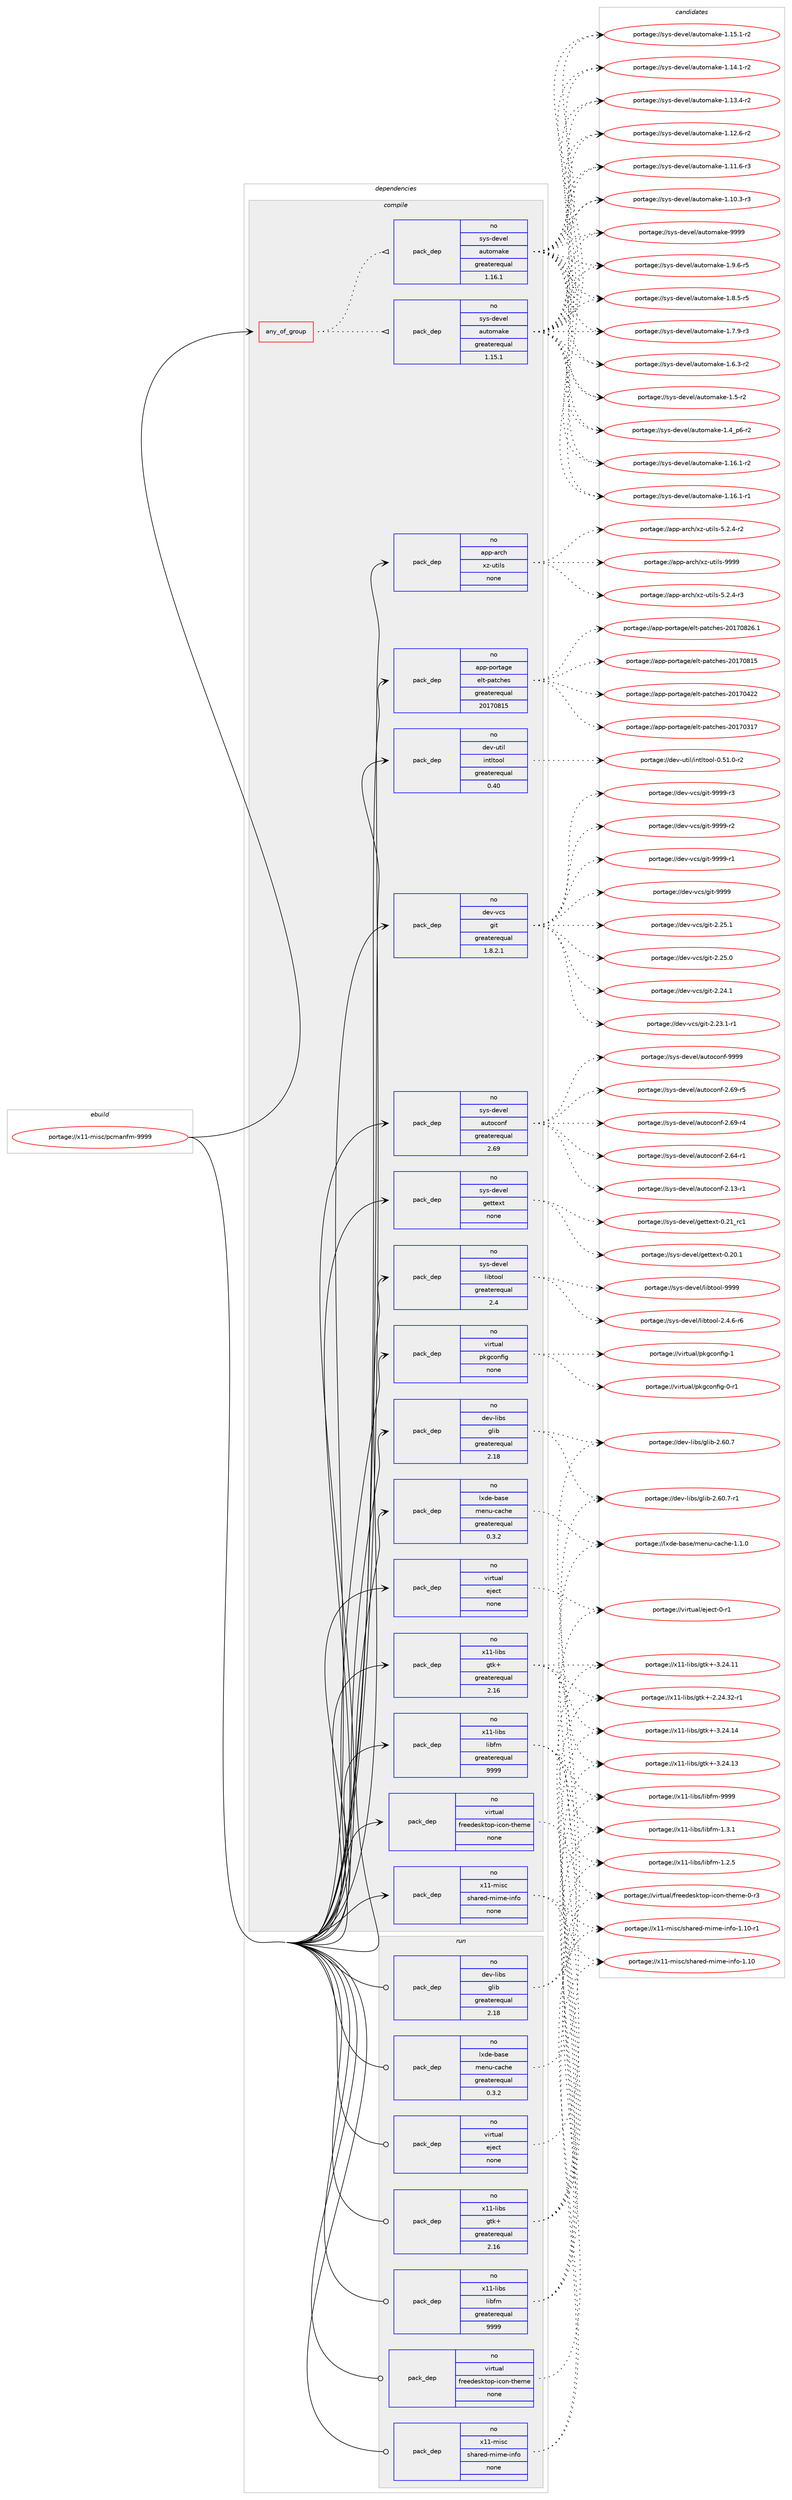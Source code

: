 digraph prolog {

# *************
# Graph options
# *************

newrank=true;
concentrate=true;
compound=true;
graph [rankdir=LR,fontname=Helvetica,fontsize=10,ranksep=1.5];#, ranksep=2.5, nodesep=0.2];
edge  [arrowhead=vee];
node  [fontname=Helvetica,fontsize=10];

# **********
# The ebuild
# **********

subgraph cluster_leftcol {
color=gray;
rank=same;
label=<<i>ebuild</i>>;
id [label="portage://x11-misc/pcmanfm-9999", color=red, width=4, href="../x11-misc/pcmanfm-9999.svg"];
}

# ****************
# The dependencies
# ****************

subgraph cluster_midcol {
color=gray;
label=<<i>dependencies</i>>;
subgraph cluster_compile {
fillcolor="#eeeeee";
style=filled;
label=<<i>compile</i>>;
subgraph any204 {
dependency13464 [label=<<TABLE BORDER="0" CELLBORDER="1" CELLSPACING="0" CELLPADDING="4"><TR><TD CELLPADDING="10">any_of_group</TD></TR></TABLE>>, shape=none, color=red];subgraph pack11343 {
dependency13465 [label=<<TABLE BORDER="0" CELLBORDER="1" CELLSPACING="0" CELLPADDING="4" WIDTH="220"><TR><TD ROWSPAN="6" CELLPADDING="30">pack_dep</TD></TR><TR><TD WIDTH="110">no</TD></TR><TR><TD>sys-devel</TD></TR><TR><TD>automake</TD></TR><TR><TD>greaterequal</TD></TR><TR><TD>1.16.1</TD></TR></TABLE>>, shape=none, color=blue];
}
dependency13464:e -> dependency13465:w [weight=20,style="dotted",arrowhead="oinv"];
subgraph pack11344 {
dependency13466 [label=<<TABLE BORDER="0" CELLBORDER="1" CELLSPACING="0" CELLPADDING="4" WIDTH="220"><TR><TD ROWSPAN="6" CELLPADDING="30">pack_dep</TD></TR><TR><TD WIDTH="110">no</TD></TR><TR><TD>sys-devel</TD></TR><TR><TD>automake</TD></TR><TR><TD>greaterequal</TD></TR><TR><TD>1.15.1</TD></TR></TABLE>>, shape=none, color=blue];
}
dependency13464:e -> dependency13466:w [weight=20,style="dotted",arrowhead="oinv"];
}
id:e -> dependency13464:w [weight=20,style="solid",arrowhead="vee"];
subgraph pack11345 {
dependency13467 [label=<<TABLE BORDER="0" CELLBORDER="1" CELLSPACING="0" CELLPADDING="4" WIDTH="220"><TR><TD ROWSPAN="6" CELLPADDING="30">pack_dep</TD></TR><TR><TD WIDTH="110">no</TD></TR><TR><TD>app-arch</TD></TR><TR><TD>xz-utils</TD></TR><TR><TD>none</TD></TR><TR><TD></TD></TR></TABLE>>, shape=none, color=blue];
}
id:e -> dependency13467:w [weight=20,style="solid",arrowhead="vee"];
subgraph pack11346 {
dependency13468 [label=<<TABLE BORDER="0" CELLBORDER="1" CELLSPACING="0" CELLPADDING="4" WIDTH="220"><TR><TD ROWSPAN="6" CELLPADDING="30">pack_dep</TD></TR><TR><TD WIDTH="110">no</TD></TR><TR><TD>app-portage</TD></TR><TR><TD>elt-patches</TD></TR><TR><TD>greaterequal</TD></TR><TR><TD>20170815</TD></TR></TABLE>>, shape=none, color=blue];
}
id:e -> dependency13468:w [weight=20,style="solid",arrowhead="vee"];
subgraph pack11347 {
dependency13469 [label=<<TABLE BORDER="0" CELLBORDER="1" CELLSPACING="0" CELLPADDING="4" WIDTH="220"><TR><TD ROWSPAN="6" CELLPADDING="30">pack_dep</TD></TR><TR><TD WIDTH="110">no</TD></TR><TR><TD>dev-libs</TD></TR><TR><TD>glib</TD></TR><TR><TD>greaterequal</TD></TR><TR><TD>2.18</TD></TR></TABLE>>, shape=none, color=blue];
}
id:e -> dependency13469:w [weight=20,style="solid",arrowhead="vee"];
subgraph pack11348 {
dependency13470 [label=<<TABLE BORDER="0" CELLBORDER="1" CELLSPACING="0" CELLPADDING="4" WIDTH="220"><TR><TD ROWSPAN="6" CELLPADDING="30">pack_dep</TD></TR><TR><TD WIDTH="110">no</TD></TR><TR><TD>dev-util</TD></TR><TR><TD>intltool</TD></TR><TR><TD>greaterequal</TD></TR><TR><TD>0.40</TD></TR></TABLE>>, shape=none, color=blue];
}
id:e -> dependency13470:w [weight=20,style="solid",arrowhead="vee"];
subgraph pack11349 {
dependency13471 [label=<<TABLE BORDER="0" CELLBORDER="1" CELLSPACING="0" CELLPADDING="4" WIDTH="220"><TR><TD ROWSPAN="6" CELLPADDING="30">pack_dep</TD></TR><TR><TD WIDTH="110">no</TD></TR><TR><TD>dev-vcs</TD></TR><TR><TD>git</TD></TR><TR><TD>greaterequal</TD></TR><TR><TD>1.8.2.1</TD></TR></TABLE>>, shape=none, color=blue];
}
id:e -> dependency13471:w [weight=20,style="solid",arrowhead="vee"];
subgraph pack11350 {
dependency13472 [label=<<TABLE BORDER="0" CELLBORDER="1" CELLSPACING="0" CELLPADDING="4" WIDTH="220"><TR><TD ROWSPAN="6" CELLPADDING="30">pack_dep</TD></TR><TR><TD WIDTH="110">no</TD></TR><TR><TD>lxde-base</TD></TR><TR><TD>menu-cache</TD></TR><TR><TD>greaterequal</TD></TR><TR><TD>0.3.2</TD></TR></TABLE>>, shape=none, color=blue];
}
id:e -> dependency13472:w [weight=20,style="solid",arrowhead="vee"];
subgraph pack11351 {
dependency13473 [label=<<TABLE BORDER="0" CELLBORDER="1" CELLSPACING="0" CELLPADDING="4" WIDTH="220"><TR><TD ROWSPAN="6" CELLPADDING="30">pack_dep</TD></TR><TR><TD WIDTH="110">no</TD></TR><TR><TD>sys-devel</TD></TR><TR><TD>autoconf</TD></TR><TR><TD>greaterequal</TD></TR><TR><TD>2.69</TD></TR></TABLE>>, shape=none, color=blue];
}
id:e -> dependency13473:w [weight=20,style="solid",arrowhead="vee"];
subgraph pack11352 {
dependency13474 [label=<<TABLE BORDER="0" CELLBORDER="1" CELLSPACING="0" CELLPADDING="4" WIDTH="220"><TR><TD ROWSPAN="6" CELLPADDING="30">pack_dep</TD></TR><TR><TD WIDTH="110">no</TD></TR><TR><TD>sys-devel</TD></TR><TR><TD>gettext</TD></TR><TR><TD>none</TD></TR><TR><TD></TD></TR></TABLE>>, shape=none, color=blue];
}
id:e -> dependency13474:w [weight=20,style="solid",arrowhead="vee"];
subgraph pack11353 {
dependency13475 [label=<<TABLE BORDER="0" CELLBORDER="1" CELLSPACING="0" CELLPADDING="4" WIDTH="220"><TR><TD ROWSPAN="6" CELLPADDING="30">pack_dep</TD></TR><TR><TD WIDTH="110">no</TD></TR><TR><TD>sys-devel</TD></TR><TR><TD>libtool</TD></TR><TR><TD>greaterequal</TD></TR><TR><TD>2.4</TD></TR></TABLE>>, shape=none, color=blue];
}
id:e -> dependency13475:w [weight=20,style="solid",arrowhead="vee"];
subgraph pack11354 {
dependency13476 [label=<<TABLE BORDER="0" CELLBORDER="1" CELLSPACING="0" CELLPADDING="4" WIDTH="220"><TR><TD ROWSPAN="6" CELLPADDING="30">pack_dep</TD></TR><TR><TD WIDTH="110">no</TD></TR><TR><TD>virtual</TD></TR><TR><TD>eject</TD></TR><TR><TD>none</TD></TR><TR><TD></TD></TR></TABLE>>, shape=none, color=blue];
}
id:e -> dependency13476:w [weight=20,style="solid",arrowhead="vee"];
subgraph pack11355 {
dependency13477 [label=<<TABLE BORDER="0" CELLBORDER="1" CELLSPACING="0" CELLPADDING="4" WIDTH="220"><TR><TD ROWSPAN="6" CELLPADDING="30">pack_dep</TD></TR><TR><TD WIDTH="110">no</TD></TR><TR><TD>virtual</TD></TR><TR><TD>freedesktop-icon-theme</TD></TR><TR><TD>none</TD></TR><TR><TD></TD></TR></TABLE>>, shape=none, color=blue];
}
id:e -> dependency13477:w [weight=20,style="solid",arrowhead="vee"];
subgraph pack11356 {
dependency13478 [label=<<TABLE BORDER="0" CELLBORDER="1" CELLSPACING="0" CELLPADDING="4" WIDTH="220"><TR><TD ROWSPAN="6" CELLPADDING="30">pack_dep</TD></TR><TR><TD WIDTH="110">no</TD></TR><TR><TD>virtual</TD></TR><TR><TD>pkgconfig</TD></TR><TR><TD>none</TD></TR><TR><TD></TD></TR></TABLE>>, shape=none, color=blue];
}
id:e -> dependency13478:w [weight=20,style="solid",arrowhead="vee"];
subgraph pack11357 {
dependency13479 [label=<<TABLE BORDER="0" CELLBORDER="1" CELLSPACING="0" CELLPADDING="4" WIDTH="220"><TR><TD ROWSPAN="6" CELLPADDING="30">pack_dep</TD></TR><TR><TD WIDTH="110">no</TD></TR><TR><TD>x11-libs</TD></TR><TR><TD>gtk+</TD></TR><TR><TD>greaterequal</TD></TR><TR><TD>2.16</TD></TR></TABLE>>, shape=none, color=blue];
}
id:e -> dependency13479:w [weight=20,style="solid",arrowhead="vee"];
subgraph pack11358 {
dependency13480 [label=<<TABLE BORDER="0" CELLBORDER="1" CELLSPACING="0" CELLPADDING="4" WIDTH="220"><TR><TD ROWSPAN="6" CELLPADDING="30">pack_dep</TD></TR><TR><TD WIDTH="110">no</TD></TR><TR><TD>x11-libs</TD></TR><TR><TD>libfm</TD></TR><TR><TD>greaterequal</TD></TR><TR><TD>9999</TD></TR></TABLE>>, shape=none, color=blue];
}
id:e -> dependency13480:w [weight=20,style="solid",arrowhead="vee"];
subgraph pack11359 {
dependency13481 [label=<<TABLE BORDER="0" CELLBORDER="1" CELLSPACING="0" CELLPADDING="4" WIDTH="220"><TR><TD ROWSPAN="6" CELLPADDING="30">pack_dep</TD></TR><TR><TD WIDTH="110">no</TD></TR><TR><TD>x11-misc</TD></TR><TR><TD>shared-mime-info</TD></TR><TR><TD>none</TD></TR><TR><TD></TD></TR></TABLE>>, shape=none, color=blue];
}
id:e -> dependency13481:w [weight=20,style="solid",arrowhead="vee"];
}
subgraph cluster_compileandrun {
fillcolor="#eeeeee";
style=filled;
label=<<i>compile and run</i>>;
}
subgraph cluster_run {
fillcolor="#eeeeee";
style=filled;
label=<<i>run</i>>;
subgraph pack11360 {
dependency13482 [label=<<TABLE BORDER="0" CELLBORDER="1" CELLSPACING="0" CELLPADDING="4" WIDTH="220"><TR><TD ROWSPAN="6" CELLPADDING="30">pack_dep</TD></TR><TR><TD WIDTH="110">no</TD></TR><TR><TD>dev-libs</TD></TR><TR><TD>glib</TD></TR><TR><TD>greaterequal</TD></TR><TR><TD>2.18</TD></TR></TABLE>>, shape=none, color=blue];
}
id:e -> dependency13482:w [weight=20,style="solid",arrowhead="odot"];
subgraph pack11361 {
dependency13483 [label=<<TABLE BORDER="0" CELLBORDER="1" CELLSPACING="0" CELLPADDING="4" WIDTH="220"><TR><TD ROWSPAN="6" CELLPADDING="30">pack_dep</TD></TR><TR><TD WIDTH="110">no</TD></TR><TR><TD>lxde-base</TD></TR><TR><TD>menu-cache</TD></TR><TR><TD>greaterequal</TD></TR><TR><TD>0.3.2</TD></TR></TABLE>>, shape=none, color=blue];
}
id:e -> dependency13483:w [weight=20,style="solid",arrowhead="odot"];
subgraph pack11362 {
dependency13484 [label=<<TABLE BORDER="0" CELLBORDER="1" CELLSPACING="0" CELLPADDING="4" WIDTH="220"><TR><TD ROWSPAN="6" CELLPADDING="30">pack_dep</TD></TR><TR><TD WIDTH="110">no</TD></TR><TR><TD>virtual</TD></TR><TR><TD>eject</TD></TR><TR><TD>none</TD></TR><TR><TD></TD></TR></TABLE>>, shape=none, color=blue];
}
id:e -> dependency13484:w [weight=20,style="solid",arrowhead="odot"];
subgraph pack11363 {
dependency13485 [label=<<TABLE BORDER="0" CELLBORDER="1" CELLSPACING="0" CELLPADDING="4" WIDTH="220"><TR><TD ROWSPAN="6" CELLPADDING="30">pack_dep</TD></TR><TR><TD WIDTH="110">no</TD></TR><TR><TD>virtual</TD></TR><TR><TD>freedesktop-icon-theme</TD></TR><TR><TD>none</TD></TR><TR><TD></TD></TR></TABLE>>, shape=none, color=blue];
}
id:e -> dependency13485:w [weight=20,style="solid",arrowhead="odot"];
subgraph pack11364 {
dependency13486 [label=<<TABLE BORDER="0" CELLBORDER="1" CELLSPACING="0" CELLPADDING="4" WIDTH="220"><TR><TD ROWSPAN="6" CELLPADDING="30">pack_dep</TD></TR><TR><TD WIDTH="110">no</TD></TR><TR><TD>x11-libs</TD></TR><TR><TD>gtk+</TD></TR><TR><TD>greaterequal</TD></TR><TR><TD>2.16</TD></TR></TABLE>>, shape=none, color=blue];
}
id:e -> dependency13486:w [weight=20,style="solid",arrowhead="odot"];
subgraph pack11365 {
dependency13487 [label=<<TABLE BORDER="0" CELLBORDER="1" CELLSPACING="0" CELLPADDING="4" WIDTH="220"><TR><TD ROWSPAN="6" CELLPADDING="30">pack_dep</TD></TR><TR><TD WIDTH="110">no</TD></TR><TR><TD>x11-libs</TD></TR><TR><TD>libfm</TD></TR><TR><TD>greaterequal</TD></TR><TR><TD>9999</TD></TR></TABLE>>, shape=none, color=blue];
}
id:e -> dependency13487:w [weight=20,style="solid",arrowhead="odot"];
subgraph pack11366 {
dependency13488 [label=<<TABLE BORDER="0" CELLBORDER="1" CELLSPACING="0" CELLPADDING="4" WIDTH="220"><TR><TD ROWSPAN="6" CELLPADDING="30">pack_dep</TD></TR><TR><TD WIDTH="110">no</TD></TR><TR><TD>x11-misc</TD></TR><TR><TD>shared-mime-info</TD></TR><TR><TD>none</TD></TR><TR><TD></TD></TR></TABLE>>, shape=none, color=blue];
}
id:e -> dependency13488:w [weight=20,style="solid",arrowhead="odot"];
}
}

# **************
# The candidates
# **************

subgraph cluster_choices {
rank=same;
color=gray;
label=<<i>candidates</i>>;

subgraph choice11343 {
color=black;
nodesep=1;
choice115121115451001011181011084797117116111109971071014557575757 [label="portage://sys-devel/automake-9999", color=red, width=4,href="../sys-devel/automake-9999.svg"];
choice115121115451001011181011084797117116111109971071014549465746544511453 [label="portage://sys-devel/automake-1.9.6-r5", color=red, width=4,href="../sys-devel/automake-1.9.6-r5.svg"];
choice115121115451001011181011084797117116111109971071014549465646534511453 [label="portage://sys-devel/automake-1.8.5-r5", color=red, width=4,href="../sys-devel/automake-1.8.5-r5.svg"];
choice115121115451001011181011084797117116111109971071014549465546574511451 [label="portage://sys-devel/automake-1.7.9-r3", color=red, width=4,href="../sys-devel/automake-1.7.9-r3.svg"];
choice115121115451001011181011084797117116111109971071014549465446514511450 [label="portage://sys-devel/automake-1.6.3-r2", color=red, width=4,href="../sys-devel/automake-1.6.3-r2.svg"];
choice11512111545100101118101108479711711611110997107101454946534511450 [label="portage://sys-devel/automake-1.5-r2", color=red, width=4,href="../sys-devel/automake-1.5-r2.svg"];
choice115121115451001011181011084797117116111109971071014549465295112544511450 [label="portage://sys-devel/automake-1.4_p6-r2", color=red, width=4,href="../sys-devel/automake-1.4_p6-r2.svg"];
choice11512111545100101118101108479711711611110997107101454946495446494511450 [label="portage://sys-devel/automake-1.16.1-r2", color=red, width=4,href="../sys-devel/automake-1.16.1-r2.svg"];
choice11512111545100101118101108479711711611110997107101454946495446494511449 [label="portage://sys-devel/automake-1.16.1-r1", color=red, width=4,href="../sys-devel/automake-1.16.1-r1.svg"];
choice11512111545100101118101108479711711611110997107101454946495346494511450 [label="portage://sys-devel/automake-1.15.1-r2", color=red, width=4,href="../sys-devel/automake-1.15.1-r2.svg"];
choice11512111545100101118101108479711711611110997107101454946495246494511450 [label="portage://sys-devel/automake-1.14.1-r2", color=red, width=4,href="../sys-devel/automake-1.14.1-r2.svg"];
choice11512111545100101118101108479711711611110997107101454946495146524511450 [label="portage://sys-devel/automake-1.13.4-r2", color=red, width=4,href="../sys-devel/automake-1.13.4-r2.svg"];
choice11512111545100101118101108479711711611110997107101454946495046544511450 [label="portage://sys-devel/automake-1.12.6-r2", color=red, width=4,href="../sys-devel/automake-1.12.6-r2.svg"];
choice11512111545100101118101108479711711611110997107101454946494946544511451 [label="portage://sys-devel/automake-1.11.6-r3", color=red, width=4,href="../sys-devel/automake-1.11.6-r3.svg"];
choice11512111545100101118101108479711711611110997107101454946494846514511451 [label="portage://sys-devel/automake-1.10.3-r3", color=red, width=4,href="../sys-devel/automake-1.10.3-r3.svg"];
dependency13465:e -> choice115121115451001011181011084797117116111109971071014557575757:w [style=dotted,weight="100"];
dependency13465:e -> choice115121115451001011181011084797117116111109971071014549465746544511453:w [style=dotted,weight="100"];
dependency13465:e -> choice115121115451001011181011084797117116111109971071014549465646534511453:w [style=dotted,weight="100"];
dependency13465:e -> choice115121115451001011181011084797117116111109971071014549465546574511451:w [style=dotted,weight="100"];
dependency13465:e -> choice115121115451001011181011084797117116111109971071014549465446514511450:w [style=dotted,weight="100"];
dependency13465:e -> choice11512111545100101118101108479711711611110997107101454946534511450:w [style=dotted,weight="100"];
dependency13465:e -> choice115121115451001011181011084797117116111109971071014549465295112544511450:w [style=dotted,weight="100"];
dependency13465:e -> choice11512111545100101118101108479711711611110997107101454946495446494511450:w [style=dotted,weight="100"];
dependency13465:e -> choice11512111545100101118101108479711711611110997107101454946495446494511449:w [style=dotted,weight="100"];
dependency13465:e -> choice11512111545100101118101108479711711611110997107101454946495346494511450:w [style=dotted,weight="100"];
dependency13465:e -> choice11512111545100101118101108479711711611110997107101454946495246494511450:w [style=dotted,weight="100"];
dependency13465:e -> choice11512111545100101118101108479711711611110997107101454946495146524511450:w [style=dotted,weight="100"];
dependency13465:e -> choice11512111545100101118101108479711711611110997107101454946495046544511450:w [style=dotted,weight="100"];
dependency13465:e -> choice11512111545100101118101108479711711611110997107101454946494946544511451:w [style=dotted,weight="100"];
dependency13465:e -> choice11512111545100101118101108479711711611110997107101454946494846514511451:w [style=dotted,weight="100"];
}
subgraph choice11344 {
color=black;
nodesep=1;
choice115121115451001011181011084797117116111109971071014557575757 [label="portage://sys-devel/automake-9999", color=red, width=4,href="../sys-devel/automake-9999.svg"];
choice115121115451001011181011084797117116111109971071014549465746544511453 [label="portage://sys-devel/automake-1.9.6-r5", color=red, width=4,href="../sys-devel/automake-1.9.6-r5.svg"];
choice115121115451001011181011084797117116111109971071014549465646534511453 [label="portage://sys-devel/automake-1.8.5-r5", color=red, width=4,href="../sys-devel/automake-1.8.5-r5.svg"];
choice115121115451001011181011084797117116111109971071014549465546574511451 [label="portage://sys-devel/automake-1.7.9-r3", color=red, width=4,href="../sys-devel/automake-1.7.9-r3.svg"];
choice115121115451001011181011084797117116111109971071014549465446514511450 [label="portage://sys-devel/automake-1.6.3-r2", color=red, width=4,href="../sys-devel/automake-1.6.3-r2.svg"];
choice11512111545100101118101108479711711611110997107101454946534511450 [label="portage://sys-devel/automake-1.5-r2", color=red, width=4,href="../sys-devel/automake-1.5-r2.svg"];
choice115121115451001011181011084797117116111109971071014549465295112544511450 [label="portage://sys-devel/automake-1.4_p6-r2", color=red, width=4,href="../sys-devel/automake-1.4_p6-r2.svg"];
choice11512111545100101118101108479711711611110997107101454946495446494511450 [label="portage://sys-devel/automake-1.16.1-r2", color=red, width=4,href="../sys-devel/automake-1.16.1-r2.svg"];
choice11512111545100101118101108479711711611110997107101454946495446494511449 [label="portage://sys-devel/automake-1.16.1-r1", color=red, width=4,href="../sys-devel/automake-1.16.1-r1.svg"];
choice11512111545100101118101108479711711611110997107101454946495346494511450 [label="portage://sys-devel/automake-1.15.1-r2", color=red, width=4,href="../sys-devel/automake-1.15.1-r2.svg"];
choice11512111545100101118101108479711711611110997107101454946495246494511450 [label="portage://sys-devel/automake-1.14.1-r2", color=red, width=4,href="../sys-devel/automake-1.14.1-r2.svg"];
choice11512111545100101118101108479711711611110997107101454946495146524511450 [label="portage://sys-devel/automake-1.13.4-r2", color=red, width=4,href="../sys-devel/automake-1.13.4-r2.svg"];
choice11512111545100101118101108479711711611110997107101454946495046544511450 [label="portage://sys-devel/automake-1.12.6-r2", color=red, width=4,href="../sys-devel/automake-1.12.6-r2.svg"];
choice11512111545100101118101108479711711611110997107101454946494946544511451 [label="portage://sys-devel/automake-1.11.6-r3", color=red, width=4,href="../sys-devel/automake-1.11.6-r3.svg"];
choice11512111545100101118101108479711711611110997107101454946494846514511451 [label="portage://sys-devel/automake-1.10.3-r3", color=red, width=4,href="../sys-devel/automake-1.10.3-r3.svg"];
dependency13466:e -> choice115121115451001011181011084797117116111109971071014557575757:w [style=dotted,weight="100"];
dependency13466:e -> choice115121115451001011181011084797117116111109971071014549465746544511453:w [style=dotted,weight="100"];
dependency13466:e -> choice115121115451001011181011084797117116111109971071014549465646534511453:w [style=dotted,weight="100"];
dependency13466:e -> choice115121115451001011181011084797117116111109971071014549465546574511451:w [style=dotted,weight="100"];
dependency13466:e -> choice115121115451001011181011084797117116111109971071014549465446514511450:w [style=dotted,weight="100"];
dependency13466:e -> choice11512111545100101118101108479711711611110997107101454946534511450:w [style=dotted,weight="100"];
dependency13466:e -> choice115121115451001011181011084797117116111109971071014549465295112544511450:w [style=dotted,weight="100"];
dependency13466:e -> choice11512111545100101118101108479711711611110997107101454946495446494511450:w [style=dotted,weight="100"];
dependency13466:e -> choice11512111545100101118101108479711711611110997107101454946495446494511449:w [style=dotted,weight="100"];
dependency13466:e -> choice11512111545100101118101108479711711611110997107101454946495346494511450:w [style=dotted,weight="100"];
dependency13466:e -> choice11512111545100101118101108479711711611110997107101454946495246494511450:w [style=dotted,weight="100"];
dependency13466:e -> choice11512111545100101118101108479711711611110997107101454946495146524511450:w [style=dotted,weight="100"];
dependency13466:e -> choice11512111545100101118101108479711711611110997107101454946495046544511450:w [style=dotted,weight="100"];
dependency13466:e -> choice11512111545100101118101108479711711611110997107101454946494946544511451:w [style=dotted,weight="100"];
dependency13466:e -> choice11512111545100101118101108479711711611110997107101454946494846514511451:w [style=dotted,weight="100"];
}
subgraph choice11345 {
color=black;
nodesep=1;
choice9711211245971149910447120122451171161051081154557575757 [label="portage://app-arch/xz-utils-9999", color=red, width=4,href="../app-arch/xz-utils-9999.svg"];
choice9711211245971149910447120122451171161051081154553465046524511451 [label="portage://app-arch/xz-utils-5.2.4-r3", color=red, width=4,href="../app-arch/xz-utils-5.2.4-r3.svg"];
choice9711211245971149910447120122451171161051081154553465046524511450 [label="portage://app-arch/xz-utils-5.2.4-r2", color=red, width=4,href="../app-arch/xz-utils-5.2.4-r2.svg"];
dependency13467:e -> choice9711211245971149910447120122451171161051081154557575757:w [style=dotted,weight="100"];
dependency13467:e -> choice9711211245971149910447120122451171161051081154553465046524511451:w [style=dotted,weight="100"];
dependency13467:e -> choice9711211245971149910447120122451171161051081154553465046524511450:w [style=dotted,weight="100"];
}
subgraph choice11346 {
color=black;
nodesep=1;
choice971121124511211111411697103101471011081164511297116991041011154550484955485650544649 [label="portage://app-portage/elt-patches-20170826.1", color=red, width=4,href="../app-portage/elt-patches-20170826.1.svg"];
choice97112112451121111141169710310147101108116451129711699104101115455048495548564953 [label="portage://app-portage/elt-patches-20170815", color=red, width=4,href="../app-portage/elt-patches-20170815.svg"];
choice97112112451121111141169710310147101108116451129711699104101115455048495548525050 [label="portage://app-portage/elt-patches-20170422", color=red, width=4,href="../app-portage/elt-patches-20170422.svg"];
choice97112112451121111141169710310147101108116451129711699104101115455048495548514955 [label="portage://app-portage/elt-patches-20170317", color=red, width=4,href="../app-portage/elt-patches-20170317.svg"];
dependency13468:e -> choice971121124511211111411697103101471011081164511297116991041011154550484955485650544649:w [style=dotted,weight="100"];
dependency13468:e -> choice97112112451121111141169710310147101108116451129711699104101115455048495548564953:w [style=dotted,weight="100"];
dependency13468:e -> choice97112112451121111141169710310147101108116451129711699104101115455048495548525050:w [style=dotted,weight="100"];
dependency13468:e -> choice97112112451121111141169710310147101108116451129711699104101115455048495548514955:w [style=dotted,weight="100"];
}
subgraph choice11347 {
color=black;
nodesep=1;
choice10010111845108105981154710310810598455046544846554511449 [label="portage://dev-libs/glib-2.60.7-r1", color=red, width=4,href="../dev-libs/glib-2.60.7-r1.svg"];
choice1001011184510810598115471031081059845504654484655 [label="portage://dev-libs/glib-2.60.7", color=red, width=4,href="../dev-libs/glib-2.60.7.svg"];
dependency13469:e -> choice10010111845108105981154710310810598455046544846554511449:w [style=dotted,weight="100"];
dependency13469:e -> choice1001011184510810598115471031081059845504654484655:w [style=dotted,weight="100"];
}
subgraph choice11348 {
color=black;
nodesep=1;
choice1001011184511711610510847105110116108116111111108454846534946484511450 [label="portage://dev-util/intltool-0.51.0-r2", color=red, width=4,href="../dev-util/intltool-0.51.0-r2.svg"];
dependency13470:e -> choice1001011184511711610510847105110116108116111111108454846534946484511450:w [style=dotted,weight="100"];
}
subgraph choice11349 {
color=black;
nodesep=1;
choice10010111845118991154710310511645575757574511451 [label="portage://dev-vcs/git-9999-r3", color=red, width=4,href="../dev-vcs/git-9999-r3.svg"];
choice10010111845118991154710310511645575757574511450 [label="portage://dev-vcs/git-9999-r2", color=red, width=4,href="../dev-vcs/git-9999-r2.svg"];
choice10010111845118991154710310511645575757574511449 [label="portage://dev-vcs/git-9999-r1", color=red, width=4,href="../dev-vcs/git-9999-r1.svg"];
choice1001011184511899115471031051164557575757 [label="portage://dev-vcs/git-9999", color=red, width=4,href="../dev-vcs/git-9999.svg"];
choice10010111845118991154710310511645504650534649 [label="portage://dev-vcs/git-2.25.1", color=red, width=4,href="../dev-vcs/git-2.25.1.svg"];
choice10010111845118991154710310511645504650534648 [label="portage://dev-vcs/git-2.25.0", color=red, width=4,href="../dev-vcs/git-2.25.0.svg"];
choice10010111845118991154710310511645504650524649 [label="portage://dev-vcs/git-2.24.1", color=red, width=4,href="../dev-vcs/git-2.24.1.svg"];
choice100101118451189911547103105116455046505146494511449 [label="portage://dev-vcs/git-2.23.1-r1", color=red, width=4,href="../dev-vcs/git-2.23.1-r1.svg"];
dependency13471:e -> choice10010111845118991154710310511645575757574511451:w [style=dotted,weight="100"];
dependency13471:e -> choice10010111845118991154710310511645575757574511450:w [style=dotted,weight="100"];
dependency13471:e -> choice10010111845118991154710310511645575757574511449:w [style=dotted,weight="100"];
dependency13471:e -> choice1001011184511899115471031051164557575757:w [style=dotted,weight="100"];
dependency13471:e -> choice10010111845118991154710310511645504650534649:w [style=dotted,weight="100"];
dependency13471:e -> choice10010111845118991154710310511645504650534648:w [style=dotted,weight="100"];
dependency13471:e -> choice10010111845118991154710310511645504650524649:w [style=dotted,weight="100"];
dependency13471:e -> choice100101118451189911547103105116455046505146494511449:w [style=dotted,weight="100"];
}
subgraph choice11350 {
color=black;
nodesep=1;
choice1081201001014598971151014710910111011745999799104101454946494648 [label="portage://lxde-base/menu-cache-1.1.0", color=red, width=4,href="../lxde-base/menu-cache-1.1.0.svg"];
dependency13472:e -> choice1081201001014598971151014710910111011745999799104101454946494648:w [style=dotted,weight="100"];
}
subgraph choice11351 {
color=black;
nodesep=1;
choice115121115451001011181011084797117116111991111101024557575757 [label="portage://sys-devel/autoconf-9999", color=red, width=4,href="../sys-devel/autoconf-9999.svg"];
choice1151211154510010111810110847971171161119911111010245504654574511453 [label="portage://sys-devel/autoconf-2.69-r5", color=red, width=4,href="../sys-devel/autoconf-2.69-r5.svg"];
choice1151211154510010111810110847971171161119911111010245504654574511452 [label="portage://sys-devel/autoconf-2.69-r4", color=red, width=4,href="../sys-devel/autoconf-2.69-r4.svg"];
choice1151211154510010111810110847971171161119911111010245504654524511449 [label="portage://sys-devel/autoconf-2.64-r1", color=red, width=4,href="../sys-devel/autoconf-2.64-r1.svg"];
choice1151211154510010111810110847971171161119911111010245504649514511449 [label="portage://sys-devel/autoconf-2.13-r1", color=red, width=4,href="../sys-devel/autoconf-2.13-r1.svg"];
dependency13473:e -> choice115121115451001011181011084797117116111991111101024557575757:w [style=dotted,weight="100"];
dependency13473:e -> choice1151211154510010111810110847971171161119911111010245504654574511453:w [style=dotted,weight="100"];
dependency13473:e -> choice1151211154510010111810110847971171161119911111010245504654574511452:w [style=dotted,weight="100"];
dependency13473:e -> choice1151211154510010111810110847971171161119911111010245504654524511449:w [style=dotted,weight="100"];
dependency13473:e -> choice1151211154510010111810110847971171161119911111010245504649514511449:w [style=dotted,weight="100"];
}
subgraph choice11352 {
color=black;
nodesep=1;
choice11512111545100101118101108471031011161161011201164548465049951149949 [label="portage://sys-devel/gettext-0.21_rc1", color=red, width=4,href="../sys-devel/gettext-0.21_rc1.svg"];
choice115121115451001011181011084710310111611610112011645484650484649 [label="portage://sys-devel/gettext-0.20.1", color=red, width=4,href="../sys-devel/gettext-0.20.1.svg"];
dependency13474:e -> choice11512111545100101118101108471031011161161011201164548465049951149949:w [style=dotted,weight="100"];
dependency13474:e -> choice115121115451001011181011084710310111611610112011645484650484649:w [style=dotted,weight="100"];
}
subgraph choice11353 {
color=black;
nodesep=1;
choice1151211154510010111810110847108105981161111111084557575757 [label="portage://sys-devel/libtool-9999", color=red, width=4,href="../sys-devel/libtool-9999.svg"];
choice1151211154510010111810110847108105981161111111084550465246544511454 [label="portage://sys-devel/libtool-2.4.6-r6", color=red, width=4,href="../sys-devel/libtool-2.4.6-r6.svg"];
dependency13475:e -> choice1151211154510010111810110847108105981161111111084557575757:w [style=dotted,weight="100"];
dependency13475:e -> choice1151211154510010111810110847108105981161111111084550465246544511454:w [style=dotted,weight="100"];
}
subgraph choice11354 {
color=black;
nodesep=1;
choice11810511411611797108471011061019911645484511449 [label="portage://virtual/eject-0-r1", color=red, width=4,href="../virtual/eject-0-r1.svg"];
dependency13476:e -> choice11810511411611797108471011061019911645484511449:w [style=dotted,weight="100"];
}
subgraph choice11355 {
color=black;
nodesep=1;
choice118105114116117971084710211410110110010111510711611111245105991111104511610410110910145484511451 [label="portage://virtual/freedesktop-icon-theme-0-r3", color=red, width=4,href="../virtual/freedesktop-icon-theme-0-r3.svg"];
dependency13477:e -> choice118105114116117971084710211410110110010111510711611111245105991111104511610410110910145484511451:w [style=dotted,weight="100"];
}
subgraph choice11356 {
color=black;
nodesep=1;
choice1181051141161179710847112107103991111101021051034549 [label="portage://virtual/pkgconfig-1", color=red, width=4,href="../virtual/pkgconfig-1.svg"];
choice11810511411611797108471121071039911111010210510345484511449 [label="portage://virtual/pkgconfig-0-r1", color=red, width=4,href="../virtual/pkgconfig-0-r1.svg"];
dependency13478:e -> choice1181051141161179710847112107103991111101021051034549:w [style=dotted,weight="100"];
dependency13478:e -> choice11810511411611797108471121071039911111010210510345484511449:w [style=dotted,weight="100"];
}
subgraph choice11357 {
color=black;
nodesep=1;
choice1204949451081059811547103116107434551465052464952 [label="portage://x11-libs/gtk+-3.24.14", color=red, width=4,href="../x11-libs/gtk+-3.24.14.svg"];
choice1204949451081059811547103116107434551465052464951 [label="portage://x11-libs/gtk+-3.24.13", color=red, width=4,href="../x11-libs/gtk+-3.24.13.svg"];
choice1204949451081059811547103116107434551465052464949 [label="portage://x11-libs/gtk+-3.24.11", color=red, width=4,href="../x11-libs/gtk+-3.24.11.svg"];
choice12049494510810598115471031161074345504650524651504511449 [label="portage://x11-libs/gtk+-2.24.32-r1", color=red, width=4,href="../x11-libs/gtk+-2.24.32-r1.svg"];
dependency13479:e -> choice1204949451081059811547103116107434551465052464952:w [style=dotted,weight="100"];
dependency13479:e -> choice1204949451081059811547103116107434551465052464951:w [style=dotted,weight="100"];
dependency13479:e -> choice1204949451081059811547103116107434551465052464949:w [style=dotted,weight="100"];
dependency13479:e -> choice12049494510810598115471031161074345504650524651504511449:w [style=dotted,weight="100"];
}
subgraph choice11358 {
color=black;
nodesep=1;
choice1204949451081059811547108105981021094557575757 [label="portage://x11-libs/libfm-9999", color=red, width=4,href="../x11-libs/libfm-9999.svg"];
choice120494945108105981154710810598102109454946514649 [label="portage://x11-libs/libfm-1.3.1", color=red, width=4,href="../x11-libs/libfm-1.3.1.svg"];
choice120494945108105981154710810598102109454946504653 [label="portage://x11-libs/libfm-1.2.5", color=red, width=4,href="../x11-libs/libfm-1.2.5.svg"];
dependency13480:e -> choice1204949451081059811547108105981021094557575757:w [style=dotted,weight="100"];
dependency13480:e -> choice120494945108105981154710810598102109454946514649:w [style=dotted,weight="100"];
dependency13480:e -> choice120494945108105981154710810598102109454946504653:w [style=dotted,weight="100"];
}
subgraph choice11359 {
color=black;
nodesep=1;
choice120494945109105115994711510497114101100451091051091014510511010211145494649484511449 [label="portage://x11-misc/shared-mime-info-1.10-r1", color=red, width=4,href="../x11-misc/shared-mime-info-1.10-r1.svg"];
choice12049494510910511599471151049711410110045109105109101451051101021114549464948 [label="portage://x11-misc/shared-mime-info-1.10", color=red, width=4,href="../x11-misc/shared-mime-info-1.10.svg"];
dependency13481:e -> choice120494945109105115994711510497114101100451091051091014510511010211145494649484511449:w [style=dotted,weight="100"];
dependency13481:e -> choice12049494510910511599471151049711410110045109105109101451051101021114549464948:w [style=dotted,weight="100"];
}
subgraph choice11360 {
color=black;
nodesep=1;
choice10010111845108105981154710310810598455046544846554511449 [label="portage://dev-libs/glib-2.60.7-r1", color=red, width=4,href="../dev-libs/glib-2.60.7-r1.svg"];
choice1001011184510810598115471031081059845504654484655 [label="portage://dev-libs/glib-2.60.7", color=red, width=4,href="../dev-libs/glib-2.60.7.svg"];
dependency13482:e -> choice10010111845108105981154710310810598455046544846554511449:w [style=dotted,weight="100"];
dependency13482:e -> choice1001011184510810598115471031081059845504654484655:w [style=dotted,weight="100"];
}
subgraph choice11361 {
color=black;
nodesep=1;
choice1081201001014598971151014710910111011745999799104101454946494648 [label="portage://lxde-base/menu-cache-1.1.0", color=red, width=4,href="../lxde-base/menu-cache-1.1.0.svg"];
dependency13483:e -> choice1081201001014598971151014710910111011745999799104101454946494648:w [style=dotted,weight="100"];
}
subgraph choice11362 {
color=black;
nodesep=1;
choice11810511411611797108471011061019911645484511449 [label="portage://virtual/eject-0-r1", color=red, width=4,href="../virtual/eject-0-r1.svg"];
dependency13484:e -> choice11810511411611797108471011061019911645484511449:w [style=dotted,weight="100"];
}
subgraph choice11363 {
color=black;
nodesep=1;
choice118105114116117971084710211410110110010111510711611111245105991111104511610410110910145484511451 [label="portage://virtual/freedesktop-icon-theme-0-r3", color=red, width=4,href="../virtual/freedesktop-icon-theme-0-r3.svg"];
dependency13485:e -> choice118105114116117971084710211410110110010111510711611111245105991111104511610410110910145484511451:w [style=dotted,weight="100"];
}
subgraph choice11364 {
color=black;
nodesep=1;
choice1204949451081059811547103116107434551465052464952 [label="portage://x11-libs/gtk+-3.24.14", color=red, width=4,href="../x11-libs/gtk+-3.24.14.svg"];
choice1204949451081059811547103116107434551465052464951 [label="portage://x11-libs/gtk+-3.24.13", color=red, width=4,href="../x11-libs/gtk+-3.24.13.svg"];
choice1204949451081059811547103116107434551465052464949 [label="portage://x11-libs/gtk+-3.24.11", color=red, width=4,href="../x11-libs/gtk+-3.24.11.svg"];
choice12049494510810598115471031161074345504650524651504511449 [label="portage://x11-libs/gtk+-2.24.32-r1", color=red, width=4,href="../x11-libs/gtk+-2.24.32-r1.svg"];
dependency13486:e -> choice1204949451081059811547103116107434551465052464952:w [style=dotted,weight="100"];
dependency13486:e -> choice1204949451081059811547103116107434551465052464951:w [style=dotted,weight="100"];
dependency13486:e -> choice1204949451081059811547103116107434551465052464949:w [style=dotted,weight="100"];
dependency13486:e -> choice12049494510810598115471031161074345504650524651504511449:w [style=dotted,weight="100"];
}
subgraph choice11365 {
color=black;
nodesep=1;
choice1204949451081059811547108105981021094557575757 [label="portage://x11-libs/libfm-9999", color=red, width=4,href="../x11-libs/libfm-9999.svg"];
choice120494945108105981154710810598102109454946514649 [label="portage://x11-libs/libfm-1.3.1", color=red, width=4,href="../x11-libs/libfm-1.3.1.svg"];
choice120494945108105981154710810598102109454946504653 [label="portage://x11-libs/libfm-1.2.5", color=red, width=4,href="../x11-libs/libfm-1.2.5.svg"];
dependency13487:e -> choice1204949451081059811547108105981021094557575757:w [style=dotted,weight="100"];
dependency13487:e -> choice120494945108105981154710810598102109454946514649:w [style=dotted,weight="100"];
dependency13487:e -> choice120494945108105981154710810598102109454946504653:w [style=dotted,weight="100"];
}
subgraph choice11366 {
color=black;
nodesep=1;
choice120494945109105115994711510497114101100451091051091014510511010211145494649484511449 [label="portage://x11-misc/shared-mime-info-1.10-r1", color=red, width=4,href="../x11-misc/shared-mime-info-1.10-r1.svg"];
choice12049494510910511599471151049711410110045109105109101451051101021114549464948 [label="portage://x11-misc/shared-mime-info-1.10", color=red, width=4,href="../x11-misc/shared-mime-info-1.10.svg"];
dependency13488:e -> choice120494945109105115994711510497114101100451091051091014510511010211145494649484511449:w [style=dotted,weight="100"];
dependency13488:e -> choice12049494510910511599471151049711410110045109105109101451051101021114549464948:w [style=dotted,weight="100"];
}
}

}
